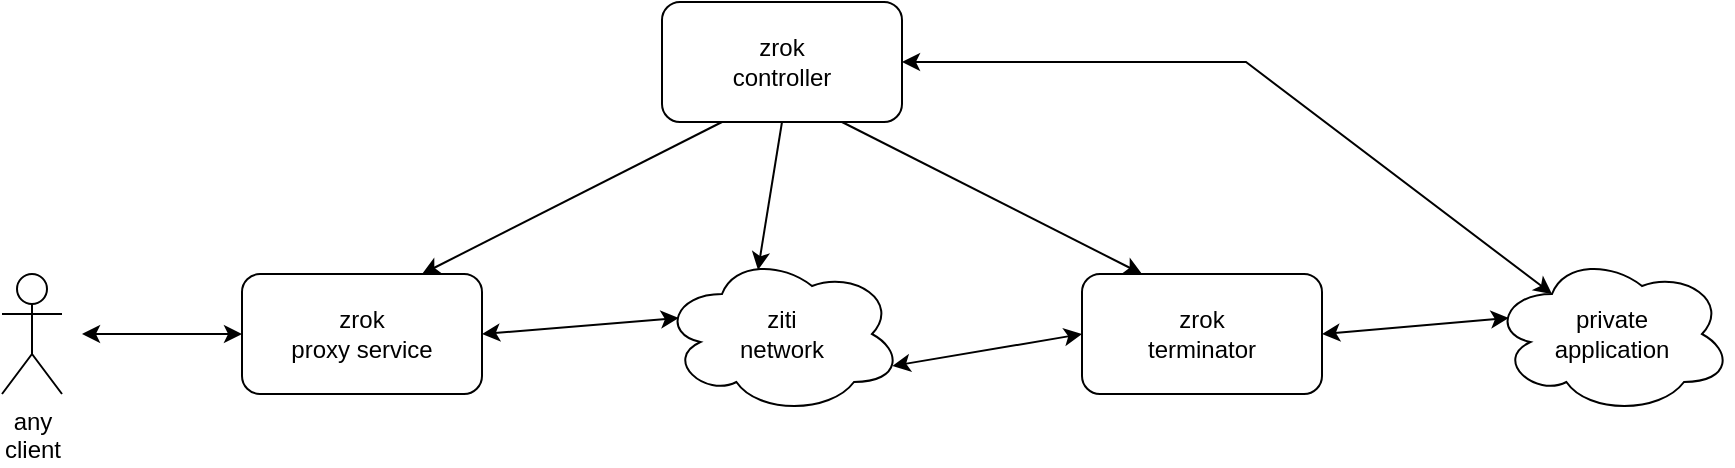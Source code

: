 <mxfile version="19.0.3" type="device"><diagram id="_Ghql2C1og50n_kotsIi" name="overview"><mxGraphModel dx="2057" dy="1129" grid="1" gridSize="10" guides="1" tooltips="1" connect="1" arrows="1" fold="1" page="1" pageScale="1" pageWidth="1700" pageHeight="1100" math="0" shadow="0"><root><mxCell id="0"/><mxCell id="1" parent="0"/><mxCell id="KRk2ur_QPlLHdqbURUod-1" value="ziti&lt;br&gt;network" style="ellipse;shape=cloud;whiteSpace=wrap;html=1;" parent="1" vertex="1"><mxGeometry x="748" y="536" width="120" height="80" as="geometry"/></mxCell><mxCell id="KRk2ur_QPlLHdqbURUod-2" value="zrok&lt;br&gt;terminator" style="rounded=1;whiteSpace=wrap;html=1;" parent="1" vertex="1"><mxGeometry x="958" y="546" width="120" height="60" as="geometry"/></mxCell><mxCell id="KRk2ur_QPlLHdqbURUod-3" value="private&lt;br&gt;application" style="ellipse;shape=cloud;whiteSpace=wrap;html=1;" parent="1" vertex="1"><mxGeometry x="1163" y="536" width="120" height="80" as="geometry"/></mxCell><mxCell id="KRk2ur_QPlLHdqbURUod-4" value="zrok&lt;br&gt;proxy service" style="rounded=1;whiteSpace=wrap;html=1;" parent="1" vertex="1"><mxGeometry x="538" y="546" width="120" height="60" as="geometry"/></mxCell><mxCell id="KRk2ur_QPlLHdqbURUod-5" value="any&lt;br&gt;client" style="shape=umlActor;verticalLabelPosition=bottom;verticalAlign=top;html=1;outlineConnect=0;" parent="1" vertex="1"><mxGeometry x="418" y="546" width="30" height="60" as="geometry"/></mxCell><mxCell id="KRk2ur_QPlLHdqbURUod-6" value="" style="endArrow=classic;startArrow=classic;html=1;rounded=0;entryX=0;entryY=0.5;entryDx=0;entryDy=0;" parent="1" target="KRk2ur_QPlLHdqbURUod-4" edge="1"><mxGeometry width="50" height="50" relative="1" as="geometry"><mxPoint x="458" y="576" as="sourcePoint"/><mxPoint x="578" y="686" as="targetPoint"/></mxGeometry></mxCell><mxCell id="KRk2ur_QPlLHdqbURUod-7" value="" style="endArrow=classic;startArrow=classic;html=1;rounded=0;entryX=0.07;entryY=0.4;entryDx=0;entryDy=0;entryPerimeter=0;exitX=1;exitY=0.5;exitDx=0;exitDy=0;" parent="1" source="KRk2ur_QPlLHdqbURUod-4" target="KRk2ur_QPlLHdqbURUod-1" edge="1"><mxGeometry width="50" height="50" relative="1" as="geometry"><mxPoint x="678" y="716" as="sourcePoint"/><mxPoint x="728" y="666" as="targetPoint"/></mxGeometry></mxCell><mxCell id="KRk2ur_QPlLHdqbURUod-8" value="" style="endArrow=classic;startArrow=classic;html=1;rounded=0;entryX=0;entryY=0.5;entryDx=0;entryDy=0;exitX=0.96;exitY=0.7;exitDx=0;exitDy=0;exitPerimeter=0;" parent="1" source="KRk2ur_QPlLHdqbURUod-1" target="KRk2ur_QPlLHdqbURUod-2" edge="1"><mxGeometry width="50" height="50" relative="1" as="geometry"><mxPoint x="938" y="736" as="sourcePoint"/><mxPoint x="988" y="686" as="targetPoint"/></mxGeometry></mxCell><mxCell id="KRk2ur_QPlLHdqbURUod-9" value="" style="endArrow=classic;startArrow=classic;html=1;rounded=0;entryX=0.07;entryY=0.4;entryDx=0;entryDy=0;entryPerimeter=0;exitX=1;exitY=0.5;exitDx=0;exitDy=0;" parent="1" source="KRk2ur_QPlLHdqbURUod-2" target="KRk2ur_QPlLHdqbURUod-3" edge="1"><mxGeometry width="50" height="50" relative="1" as="geometry"><mxPoint x="1188" y="716" as="sourcePoint"/><mxPoint x="1238" y="666" as="targetPoint"/></mxGeometry></mxCell><mxCell id="Fj5XkJB1skiP3xBtgSb3-1" value="zrok&lt;br&gt;controller" style="rounded=1;whiteSpace=wrap;html=1;" parent="1" vertex="1"><mxGeometry x="748" y="410" width="120" height="60" as="geometry"/></mxCell><mxCell id="Fj5XkJB1skiP3xBtgSb3-2" value="" style="endArrow=classic;html=1;rounded=0;exitX=0.5;exitY=1;exitDx=0;exitDy=0;entryX=0.4;entryY=0.1;entryDx=0;entryDy=0;entryPerimeter=0;" parent="1" source="Fj5XkJB1skiP3xBtgSb3-1" target="KRk2ur_QPlLHdqbURUod-1" edge="1"><mxGeometry width="50" height="50" relative="1" as="geometry"><mxPoint x="870" y="560" as="sourcePoint"/><mxPoint x="920" y="510" as="targetPoint"/></mxGeometry></mxCell><mxCell id="Fj5XkJB1skiP3xBtgSb3-3" value="" style="endArrow=classic;html=1;rounded=0;exitX=0.25;exitY=1;exitDx=0;exitDy=0;entryX=0.75;entryY=0;entryDx=0;entryDy=0;" parent="1" source="Fj5XkJB1skiP3xBtgSb3-1" target="KRk2ur_QPlLHdqbURUod-4" edge="1"><mxGeometry width="50" height="50" relative="1" as="geometry"><mxPoint x="490" y="460" as="sourcePoint"/><mxPoint x="540" y="410" as="targetPoint"/></mxGeometry></mxCell><mxCell id="Fj5XkJB1skiP3xBtgSb3-4" value="" style="endArrow=classic;html=1;rounded=0;exitX=0.75;exitY=1;exitDx=0;exitDy=0;entryX=0.25;entryY=0;entryDx=0;entryDy=0;" parent="1" source="Fj5XkJB1skiP3xBtgSb3-1" target="KRk2ur_QPlLHdqbURUod-2" edge="1"><mxGeometry width="50" height="50" relative="1" as="geometry"><mxPoint x="370" y="370" as="sourcePoint"/><mxPoint x="420" y="320" as="targetPoint"/></mxGeometry></mxCell><mxCell id="Fj5XkJB1skiP3xBtgSb3-5" value="" style="endArrow=classic;startArrow=classic;html=1;rounded=0;exitX=1;exitY=0.5;exitDx=0;exitDy=0;entryX=0.25;entryY=0.25;entryDx=0;entryDy=0;entryPerimeter=0;" parent="1" source="Fj5XkJB1skiP3xBtgSb3-1" target="KRk2ur_QPlLHdqbURUod-3" edge="1"><mxGeometry width="50" height="50" relative="1" as="geometry"><mxPoint x="1000" y="440" as="sourcePoint"/><mxPoint x="1050" y="390" as="targetPoint"/><Array as="points"><mxPoint x="1040" y="440"/></Array></mxGeometry></mxCell></root></mxGraphModel></diagram></mxfile>